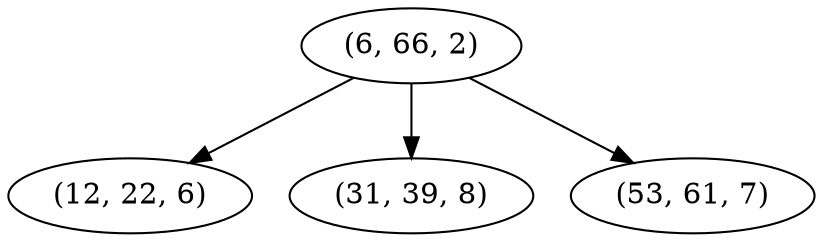 digraph tree {
    "(6, 66, 2)";
    "(12, 22, 6)";
    "(31, 39, 8)";
    "(53, 61, 7)";
    "(6, 66, 2)" -> "(12, 22, 6)";
    "(6, 66, 2)" -> "(31, 39, 8)";
    "(6, 66, 2)" -> "(53, 61, 7)";
}

